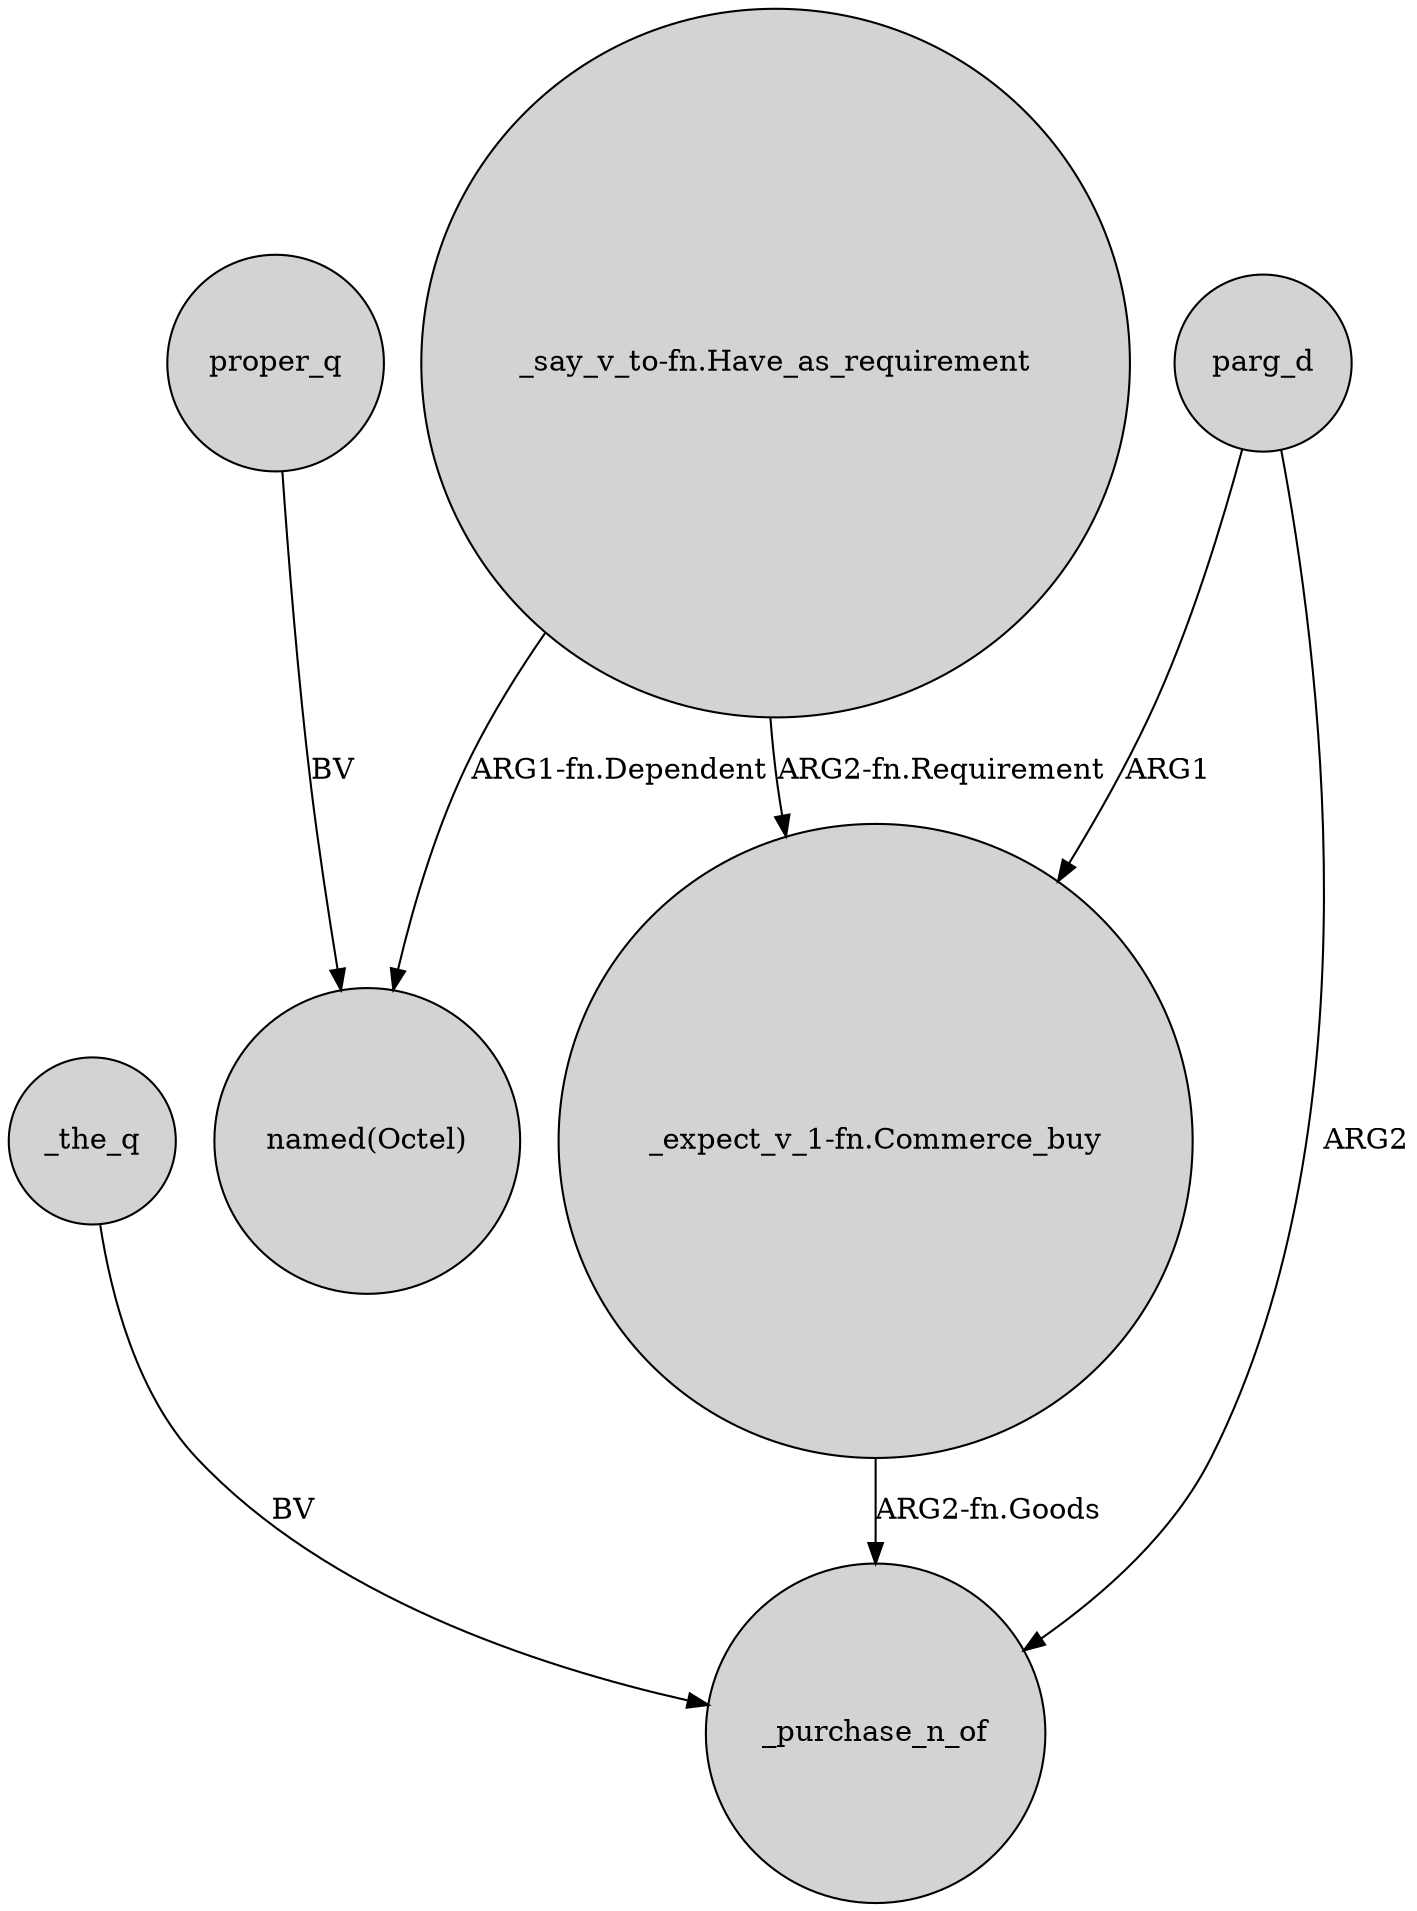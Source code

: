 digraph {
	node [shape=circle style=filled]
	_the_q -> _purchase_n_of [label=BV]
	"_say_v_to-fn.Have_as_requirement" -> "_expect_v_1-fn.Commerce_buy" [label="ARG2-fn.Requirement"]
	"_expect_v_1-fn.Commerce_buy" -> _purchase_n_of [label="ARG2-fn.Goods"]
	"_say_v_to-fn.Have_as_requirement" -> "named(Octel)" [label="ARG1-fn.Dependent"]
	proper_q -> "named(Octel)" [label=BV]
	parg_d -> "_expect_v_1-fn.Commerce_buy" [label=ARG1]
	parg_d -> _purchase_n_of [label=ARG2]
}
